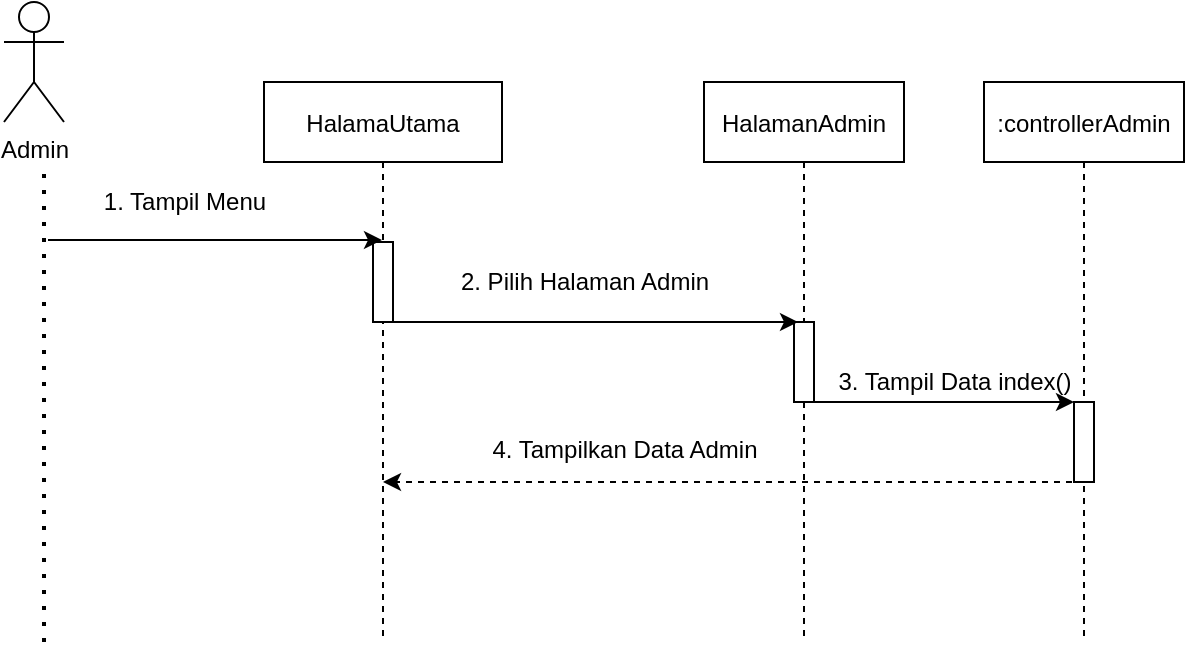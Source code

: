 <mxfile version="13.6.9" type="device"><diagram id="kgpKYQtTHZ0yAKxKKP6v" name="Page-1"><mxGraphModel dx="1422" dy="830" grid="1" gridSize="10" guides="1" tooltips="1" connect="1" arrows="1" fold="1" page="1" pageScale="1" pageWidth="850" pageHeight="1100" math="0" shadow="0"><root><mxCell id="0"/><mxCell id="1" parent="0"/><mxCell id="3nuBFxr9cyL0pnOWT2aG-5" value="HalamaUtama" style="shape=umlLifeline;perimeter=lifelinePerimeter;container=1;collapsible=0;recursiveResize=0;rounded=0;shadow=0;strokeWidth=1;" parent="1" vertex="1"><mxGeometry x="270" y="80" width="119" height="280" as="geometry"/></mxCell><mxCell id="3nuBFxr9cyL0pnOWT2aG-6" value="" style="points=[];perimeter=orthogonalPerimeter;rounded=0;shadow=0;strokeWidth=1;" parent="3nuBFxr9cyL0pnOWT2aG-5" vertex="1"><mxGeometry x="54.5" y="80" width="10" height="40" as="geometry"/></mxCell><mxCell id="rht58CYH5kIRRmQ7uACK-1" value="" style="endArrow=classic;html=1;" parent="1" target="3nuBFxr9cyL0pnOWT2aG-5" edge="1"><mxGeometry width="50" height="50" relative="1" as="geometry"><mxPoint x="162" y="159" as="sourcePoint"/><mxPoint x="220" y="110" as="targetPoint"/></mxGeometry></mxCell><mxCell id="rht58CYH5kIRRmQ7uACK-2" value="1. Tampil Menu" style="text;html=1;align=center;verticalAlign=middle;resizable=0;points=[];autosize=1;" parent="1" vertex="1"><mxGeometry x="180" y="130" width="100" height="20" as="geometry"/></mxCell><mxCell id="rht58CYH5kIRRmQ7uACK-3" value="HalamanAdmin" style="shape=umlLifeline;perimeter=lifelinePerimeter;container=1;collapsible=0;recursiveResize=0;rounded=0;shadow=0;strokeWidth=1;" parent="1" vertex="1"><mxGeometry x="490" y="80" width="100" height="280" as="geometry"/></mxCell><mxCell id="rht58CYH5kIRRmQ7uACK-4" value="" style="points=[];perimeter=orthogonalPerimeter;rounded=0;shadow=0;strokeWidth=1;" parent="rht58CYH5kIRRmQ7uACK-3" vertex="1"><mxGeometry x="45" y="120" width="10" height="40" as="geometry"/></mxCell><mxCell id="rht58CYH5kIRRmQ7uACK-6" value="2. Pilih Halaman Admin" style="text;html=1;align=center;verticalAlign=middle;resizable=0;points=[];autosize=1;" parent="1" vertex="1"><mxGeometry x="360" y="170" width="140" height="20" as="geometry"/></mxCell><mxCell id="rht58CYH5kIRRmQ7uACK-15" value=":controllerAdmin" style="shape=umlLifeline;perimeter=lifelinePerimeter;container=1;collapsible=0;recursiveResize=0;rounded=0;shadow=0;strokeWidth=1;" parent="1" vertex="1"><mxGeometry x="630" y="80" width="100" height="280" as="geometry"/></mxCell><mxCell id="rht58CYH5kIRRmQ7uACK-16" value="" style="points=[];perimeter=orthogonalPerimeter;rounded=0;shadow=0;strokeWidth=1;" parent="rht58CYH5kIRRmQ7uACK-15" vertex="1"><mxGeometry x="45" y="160" width="10" height="40" as="geometry"/></mxCell><mxCell id="rht58CYH5kIRRmQ7uACK-33" value="" style="endArrow=classic;html=1;" parent="1" target="rht58CYH5kIRRmQ7uACK-16" edge="1"><mxGeometry width="50" height="50" relative="1" as="geometry"><mxPoint x="540" y="240" as="sourcePoint"/><mxPoint x="580" y="190" as="targetPoint"/></mxGeometry></mxCell><mxCell id="rht58CYH5kIRRmQ7uACK-38" value="Admin" style="shape=umlActor;verticalLabelPosition=bottom;verticalAlign=top;html=1;outlineConnect=0;" parent="1" vertex="1"><mxGeometry x="140" y="40" width="30" height="60" as="geometry"/></mxCell><mxCell id="rht58CYH5kIRRmQ7uACK-40" value="" style="endArrow=none;dashed=1;html=1;dashPattern=1 3;strokeWidth=2;" parent="1" edge="1"><mxGeometry width="50" height="50" relative="1" as="geometry"><mxPoint x="160" y="360" as="sourcePoint"/><mxPoint x="160" y="120" as="targetPoint"/></mxGeometry></mxCell><mxCell id="_iQaHEXOeRymSMhQPloX-1" value="" style="endArrow=classic;html=1;" parent="1" edge="1"><mxGeometry width="50" height="50" relative="1" as="geometry"><mxPoint x="334" y="200" as="sourcePoint"/><mxPoint x="537" y="200" as="targetPoint"/></mxGeometry></mxCell><mxCell id="_iQaHEXOeRymSMhQPloX-2" value="3. Tampil Data index()" style="text;html=1;align=center;verticalAlign=middle;resizable=0;points=[];autosize=1;" parent="1" vertex="1"><mxGeometry x="550" y="220" width="130" height="20" as="geometry"/></mxCell><mxCell id="_iQaHEXOeRymSMhQPloX-3" value="" style="endArrow=classic;html=1;dashed=1;" parent="1" target="3nuBFxr9cyL0pnOWT2aG-5" edge="1"><mxGeometry width="50" height="50" relative="1" as="geometry"><mxPoint x="680" y="280" as="sourcePoint"/><mxPoint x="350" y="280" as="targetPoint"/></mxGeometry></mxCell><mxCell id="_iQaHEXOeRymSMhQPloX-4" value="4. Tampilkan Data Admin" style="text;html=1;align=center;verticalAlign=middle;resizable=0;points=[];autosize=1;" parent="1" vertex="1"><mxGeometry x="375" y="254" width="150" height="20" as="geometry"/></mxCell></root></mxGraphModel></diagram></mxfile>